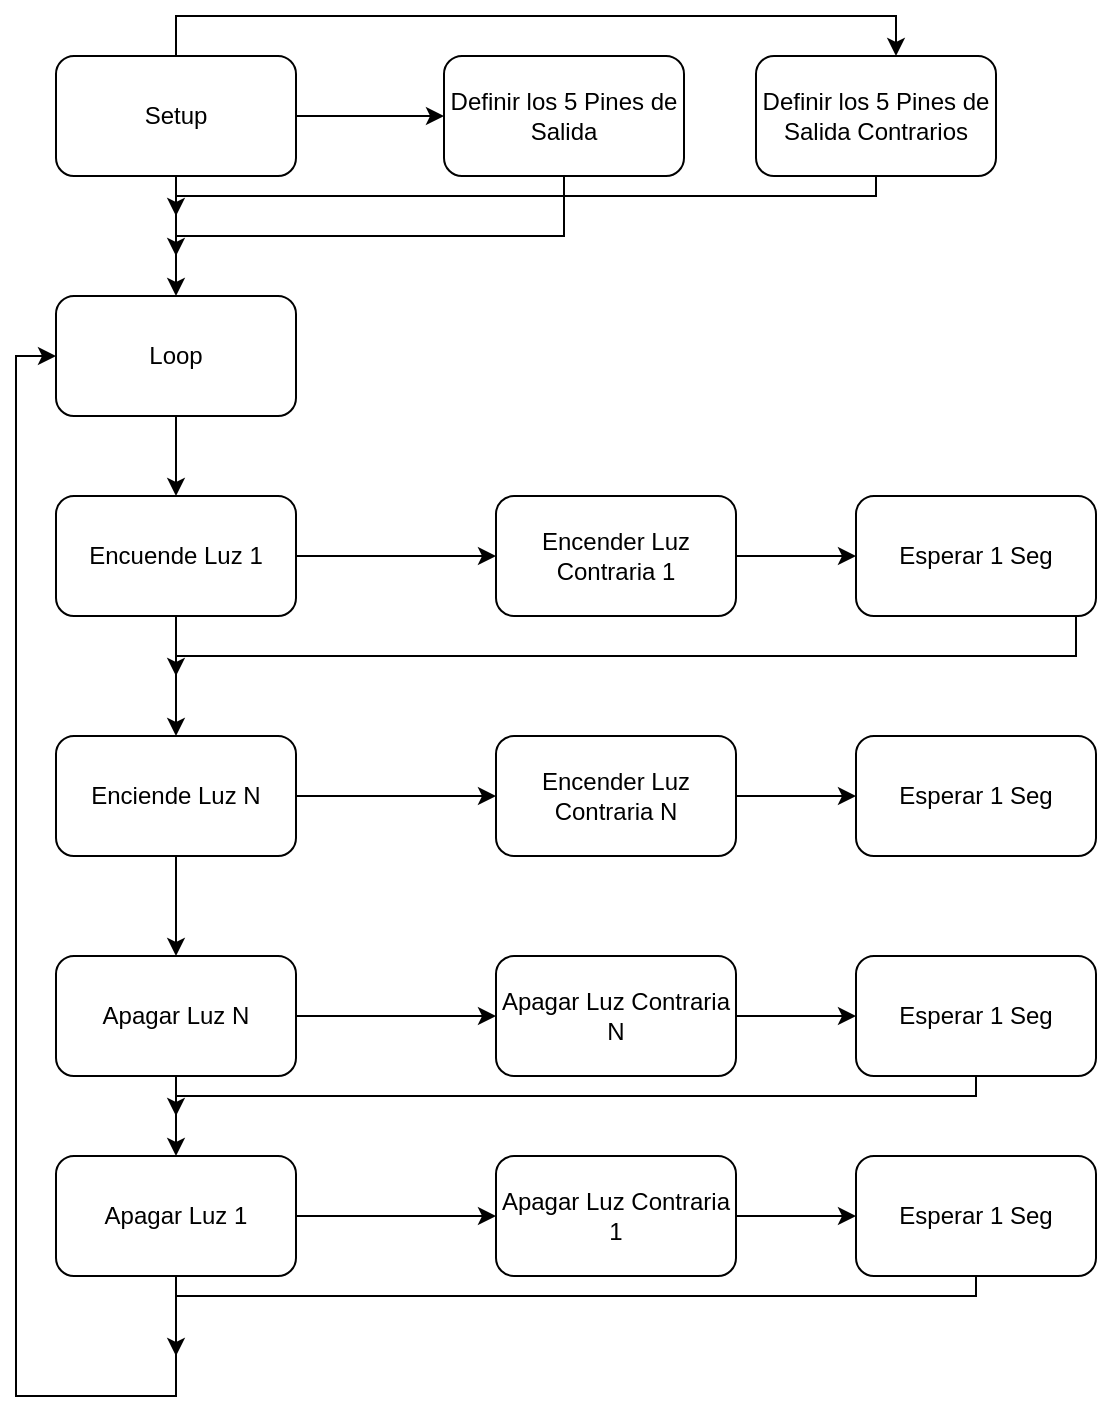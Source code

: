 <mxfile version="13.7.3" type="github">
  <diagram id="C5RBs43oDa-KdzZeNtuy" name="Page-1">
    <mxGraphModel dx="964" dy="539" grid="1" gridSize="10" guides="1" tooltips="1" connect="1" arrows="1" fold="1" page="1" pageScale="1" pageWidth="827" pageHeight="1169" math="0" shadow="0">
      <root>
        <mxCell id="WIyWlLk6GJQsqaUBKTNV-0" />
        <mxCell id="WIyWlLk6GJQsqaUBKTNV-1" parent="WIyWlLk6GJQsqaUBKTNV-0" />
        <mxCell id="ofnAAwdWkIzKOTX4O_Up-4" style="edgeStyle=orthogonalEdgeStyle;rounded=0;orthogonalLoop=1;jettySize=auto;html=1;entryX=0.5;entryY=0;entryDx=0;entryDy=0;" edge="1" parent="WIyWlLk6GJQsqaUBKTNV-1" source="ofnAAwdWkIzKOTX4O_Up-0" target="ofnAAwdWkIzKOTX4O_Up-2">
          <mxGeometry relative="1" as="geometry" />
        </mxCell>
        <mxCell id="ofnAAwdWkIzKOTX4O_Up-24" style="edgeStyle=orthogonalEdgeStyle;rounded=0;orthogonalLoop=1;jettySize=auto;html=1;" edge="1" parent="WIyWlLk6GJQsqaUBKTNV-1" source="ofnAAwdWkIzKOTX4O_Up-0" target="ofnAAwdWkIzKOTX4O_Up-23">
          <mxGeometry relative="1" as="geometry" />
        </mxCell>
        <mxCell id="ofnAAwdWkIzKOTX4O_Up-40" style="edgeStyle=orthogonalEdgeStyle;rounded=0;orthogonalLoop=1;jettySize=auto;html=1;" edge="1" parent="WIyWlLk6GJQsqaUBKTNV-1" source="ofnAAwdWkIzKOTX4O_Up-0" target="ofnAAwdWkIzKOTX4O_Up-41">
          <mxGeometry relative="1" as="geometry">
            <mxPoint x="610" y="60" as="targetPoint" />
            <Array as="points">
              <mxPoint x="160" y="20" />
              <mxPoint x="520" y="20" />
            </Array>
          </mxGeometry>
        </mxCell>
        <mxCell id="ofnAAwdWkIzKOTX4O_Up-0" value="Setup" style="rounded=1;whiteSpace=wrap;html=1;" vertex="1" parent="WIyWlLk6GJQsqaUBKTNV-1">
          <mxGeometry x="100" y="40" width="120" height="60" as="geometry" />
        </mxCell>
        <mxCell id="ofnAAwdWkIzKOTX4O_Up-6" style="edgeStyle=orthogonalEdgeStyle;rounded=0;orthogonalLoop=1;jettySize=auto;html=1;" edge="1" parent="WIyWlLk6GJQsqaUBKTNV-1" source="ofnAAwdWkIzKOTX4O_Up-1" target="ofnAAwdWkIzKOTX4O_Up-3">
          <mxGeometry relative="1" as="geometry" />
        </mxCell>
        <mxCell id="ofnAAwdWkIzKOTX4O_Up-8" style="edgeStyle=orthogonalEdgeStyle;rounded=0;orthogonalLoop=1;jettySize=auto;html=1;entryX=0;entryY=0.5;entryDx=0;entryDy=0;" edge="1" parent="WIyWlLk6GJQsqaUBKTNV-1" source="ofnAAwdWkIzKOTX4O_Up-1" target="ofnAAwdWkIzKOTX4O_Up-30">
          <mxGeometry relative="1" as="geometry">
            <mxPoint x="300" y="290" as="targetPoint" />
            <Array as="points" />
          </mxGeometry>
        </mxCell>
        <mxCell id="ofnAAwdWkIzKOTX4O_Up-1" value="Encuende Luz 1" style="rounded=1;whiteSpace=wrap;html=1;" vertex="1" parent="WIyWlLk6GJQsqaUBKTNV-1">
          <mxGeometry x="100" y="260" width="120" height="60" as="geometry" />
        </mxCell>
        <mxCell id="ofnAAwdWkIzKOTX4O_Up-5" style="edgeStyle=orthogonalEdgeStyle;rounded=0;orthogonalLoop=1;jettySize=auto;html=1;entryX=0.5;entryY=0;entryDx=0;entryDy=0;" edge="1" parent="WIyWlLk6GJQsqaUBKTNV-1" source="ofnAAwdWkIzKOTX4O_Up-2" target="ofnAAwdWkIzKOTX4O_Up-1">
          <mxGeometry relative="1" as="geometry" />
        </mxCell>
        <mxCell id="ofnAAwdWkIzKOTX4O_Up-2" value="Loop" style="rounded=1;whiteSpace=wrap;html=1;" vertex="1" parent="WIyWlLk6GJQsqaUBKTNV-1">
          <mxGeometry x="100" y="160" width="120" height="60" as="geometry" />
        </mxCell>
        <mxCell id="ofnAAwdWkIzKOTX4O_Up-11" style="edgeStyle=orthogonalEdgeStyle;rounded=0;orthogonalLoop=1;jettySize=auto;html=1;entryX=0;entryY=0.5;entryDx=0;entryDy=0;" edge="1" parent="WIyWlLk6GJQsqaUBKTNV-1" source="ofnAAwdWkIzKOTX4O_Up-3" target="ofnAAwdWkIzKOTX4O_Up-33">
          <mxGeometry relative="1" as="geometry">
            <mxPoint x="320" y="410" as="targetPoint" />
          </mxGeometry>
        </mxCell>
        <mxCell id="ofnAAwdWkIzKOTX4O_Up-14" style="edgeStyle=orthogonalEdgeStyle;rounded=0;orthogonalLoop=1;jettySize=auto;html=1;" edge="1" parent="WIyWlLk6GJQsqaUBKTNV-1" source="ofnAAwdWkIzKOTX4O_Up-3" target="ofnAAwdWkIzKOTX4O_Up-13">
          <mxGeometry relative="1" as="geometry" />
        </mxCell>
        <mxCell id="ofnAAwdWkIzKOTX4O_Up-3" value="Enciende Luz N" style="rounded=1;whiteSpace=wrap;html=1;" vertex="1" parent="WIyWlLk6GJQsqaUBKTNV-1">
          <mxGeometry x="100" y="380" width="120" height="60" as="geometry" />
        </mxCell>
        <mxCell id="ofnAAwdWkIzKOTX4O_Up-9" style="edgeStyle=orthogonalEdgeStyle;rounded=0;orthogonalLoop=1;jettySize=auto;html=1;" edge="1" parent="WIyWlLk6GJQsqaUBKTNV-1" source="ofnAAwdWkIzKOTX4O_Up-7">
          <mxGeometry relative="1" as="geometry">
            <mxPoint x="160" y="350" as="targetPoint" />
            <Array as="points">
              <mxPoint x="610" y="340" />
              <mxPoint x="160" y="340" />
            </Array>
          </mxGeometry>
        </mxCell>
        <mxCell id="ofnAAwdWkIzKOTX4O_Up-7" value="Esperar 1 Seg" style="rounded=1;whiteSpace=wrap;html=1;" vertex="1" parent="WIyWlLk6GJQsqaUBKTNV-1">
          <mxGeometry x="500" y="260" width="120" height="60" as="geometry" />
        </mxCell>
        <mxCell id="ofnAAwdWkIzKOTX4O_Up-10" value="Esperar 1 Seg" style="rounded=1;whiteSpace=wrap;html=1;" vertex="1" parent="WIyWlLk6GJQsqaUBKTNV-1">
          <mxGeometry x="500" y="380" width="120" height="60" as="geometry" />
        </mxCell>
        <mxCell id="ofnAAwdWkIzKOTX4O_Up-18" style="edgeStyle=orthogonalEdgeStyle;rounded=0;orthogonalLoop=1;jettySize=auto;html=1;" edge="1" parent="WIyWlLk6GJQsqaUBKTNV-1" source="ofnAAwdWkIzKOTX4O_Up-13" target="ofnAAwdWkIzKOTX4O_Up-35">
          <mxGeometry relative="1" as="geometry">
            <mxPoint x="300" y="520" as="targetPoint" />
          </mxGeometry>
        </mxCell>
        <mxCell id="ofnAAwdWkIzKOTX4O_Up-19" style="edgeStyle=orthogonalEdgeStyle;rounded=0;orthogonalLoop=1;jettySize=auto;html=1;entryX=0.5;entryY=0;entryDx=0;entryDy=0;" edge="1" parent="WIyWlLk6GJQsqaUBKTNV-1" source="ofnAAwdWkIzKOTX4O_Up-13" target="ofnAAwdWkIzKOTX4O_Up-15">
          <mxGeometry relative="1" as="geometry" />
        </mxCell>
        <mxCell id="ofnAAwdWkIzKOTX4O_Up-13" value="Apagar Luz N" style="rounded=1;whiteSpace=wrap;html=1;" vertex="1" parent="WIyWlLk6GJQsqaUBKTNV-1">
          <mxGeometry x="100" y="490" width="120" height="60" as="geometry" />
        </mxCell>
        <mxCell id="ofnAAwdWkIzKOTX4O_Up-21" style="edgeStyle=orthogonalEdgeStyle;rounded=0;orthogonalLoop=1;jettySize=auto;html=1;" edge="1" parent="WIyWlLk6GJQsqaUBKTNV-1" source="ofnAAwdWkIzKOTX4O_Up-15">
          <mxGeometry relative="1" as="geometry">
            <mxPoint x="320" y="620" as="targetPoint" />
          </mxGeometry>
        </mxCell>
        <mxCell id="ofnAAwdWkIzKOTX4O_Up-22" style="edgeStyle=orthogonalEdgeStyle;rounded=0;orthogonalLoop=1;jettySize=auto;html=1;entryX=0;entryY=0.5;entryDx=0;entryDy=0;exitX=0.5;exitY=1;exitDx=0;exitDy=0;" edge="1" parent="WIyWlLk6GJQsqaUBKTNV-1" source="ofnAAwdWkIzKOTX4O_Up-15" target="ofnAAwdWkIzKOTX4O_Up-2">
          <mxGeometry relative="1" as="geometry">
            <Array as="points">
              <mxPoint x="160" y="710" />
              <mxPoint x="80" y="710" />
              <mxPoint x="80" y="190" />
            </Array>
          </mxGeometry>
        </mxCell>
        <mxCell id="ofnAAwdWkIzKOTX4O_Up-15" value="Apagar Luz 1" style="rounded=1;whiteSpace=wrap;html=1;" vertex="1" parent="WIyWlLk6GJQsqaUBKTNV-1">
          <mxGeometry x="100" y="590" width="120" height="60" as="geometry" />
        </mxCell>
        <mxCell id="ofnAAwdWkIzKOTX4O_Up-20" style="edgeStyle=orthogonalEdgeStyle;rounded=0;orthogonalLoop=1;jettySize=auto;html=1;" edge="1" parent="WIyWlLk6GJQsqaUBKTNV-1" source="ofnAAwdWkIzKOTX4O_Up-16">
          <mxGeometry relative="1" as="geometry">
            <mxPoint x="160" y="570" as="targetPoint" />
            <Array as="points">
              <mxPoint x="560" y="560" />
              <mxPoint x="160" y="560" />
            </Array>
          </mxGeometry>
        </mxCell>
        <mxCell id="ofnAAwdWkIzKOTX4O_Up-16" value="Esperar 1 Seg" style="rounded=1;whiteSpace=wrap;html=1;" vertex="1" parent="WIyWlLk6GJQsqaUBKTNV-1">
          <mxGeometry x="500" y="490" width="120" height="60" as="geometry" />
        </mxCell>
        <mxCell id="ofnAAwdWkIzKOTX4O_Up-29" style="edgeStyle=orthogonalEdgeStyle;rounded=0;orthogonalLoop=1;jettySize=auto;html=1;" edge="1" parent="WIyWlLk6GJQsqaUBKTNV-1" source="ofnAAwdWkIzKOTX4O_Up-17">
          <mxGeometry relative="1" as="geometry">
            <mxPoint x="160" y="690" as="targetPoint" />
            <Array as="points">
              <mxPoint x="560" y="660" />
              <mxPoint x="160" y="660" />
            </Array>
          </mxGeometry>
        </mxCell>
        <mxCell id="ofnAAwdWkIzKOTX4O_Up-17" value="Esperar 1 Seg" style="rounded=1;whiteSpace=wrap;html=1;" vertex="1" parent="WIyWlLk6GJQsqaUBKTNV-1">
          <mxGeometry x="500" y="590" width="120" height="60" as="geometry" />
        </mxCell>
        <mxCell id="ofnAAwdWkIzKOTX4O_Up-25" style="edgeStyle=orthogonalEdgeStyle;rounded=0;orthogonalLoop=1;jettySize=auto;html=1;" edge="1" parent="WIyWlLk6GJQsqaUBKTNV-1" source="ofnAAwdWkIzKOTX4O_Up-23">
          <mxGeometry relative="1" as="geometry">
            <mxPoint x="160" y="140" as="targetPoint" />
            <Array as="points">
              <mxPoint x="354" y="130" />
              <mxPoint x="160" y="130" />
            </Array>
          </mxGeometry>
        </mxCell>
        <mxCell id="ofnAAwdWkIzKOTX4O_Up-23" value="Definir los 5 Pines de Salida" style="rounded=1;whiteSpace=wrap;html=1;" vertex="1" parent="WIyWlLk6GJQsqaUBKTNV-1">
          <mxGeometry x="294" y="40" width="120" height="60" as="geometry" />
        </mxCell>
        <mxCell id="ofnAAwdWkIzKOTX4O_Up-32" style="edgeStyle=orthogonalEdgeStyle;rounded=0;orthogonalLoop=1;jettySize=auto;html=1;entryX=0;entryY=0.5;entryDx=0;entryDy=0;" edge="1" parent="WIyWlLk6GJQsqaUBKTNV-1" source="ofnAAwdWkIzKOTX4O_Up-30" target="ofnAAwdWkIzKOTX4O_Up-7">
          <mxGeometry relative="1" as="geometry" />
        </mxCell>
        <mxCell id="ofnAAwdWkIzKOTX4O_Up-30" value="Encender Luz Contraria 1" style="rounded=1;whiteSpace=wrap;html=1;" vertex="1" parent="WIyWlLk6GJQsqaUBKTNV-1">
          <mxGeometry x="320" y="260" width="120" height="60" as="geometry" />
        </mxCell>
        <mxCell id="ofnAAwdWkIzKOTX4O_Up-34" style="edgeStyle=orthogonalEdgeStyle;rounded=0;orthogonalLoop=1;jettySize=auto;html=1;" edge="1" parent="WIyWlLk6GJQsqaUBKTNV-1" source="ofnAAwdWkIzKOTX4O_Up-33" target="ofnAAwdWkIzKOTX4O_Up-10">
          <mxGeometry relative="1" as="geometry" />
        </mxCell>
        <mxCell id="ofnAAwdWkIzKOTX4O_Up-33" value="Encender Luz Contraria N" style="rounded=1;whiteSpace=wrap;html=1;" vertex="1" parent="WIyWlLk6GJQsqaUBKTNV-1">
          <mxGeometry x="320" y="380" width="120" height="60" as="geometry" />
        </mxCell>
        <mxCell id="ofnAAwdWkIzKOTX4O_Up-36" style="edgeStyle=orthogonalEdgeStyle;rounded=0;orthogonalLoop=1;jettySize=auto;html=1;" edge="1" parent="WIyWlLk6GJQsqaUBKTNV-1" source="ofnAAwdWkIzKOTX4O_Up-35" target="ofnAAwdWkIzKOTX4O_Up-16">
          <mxGeometry relative="1" as="geometry" />
        </mxCell>
        <mxCell id="ofnAAwdWkIzKOTX4O_Up-35" value="Apagar Luz Contraria&lt;br&gt;N" style="rounded=1;whiteSpace=wrap;html=1;" vertex="1" parent="WIyWlLk6GJQsqaUBKTNV-1">
          <mxGeometry x="320" y="490" width="120" height="60" as="geometry" />
        </mxCell>
        <mxCell id="ofnAAwdWkIzKOTX4O_Up-39" style="edgeStyle=orthogonalEdgeStyle;rounded=0;orthogonalLoop=1;jettySize=auto;html=1;entryX=0;entryY=0.5;entryDx=0;entryDy=0;" edge="1" parent="WIyWlLk6GJQsqaUBKTNV-1" source="ofnAAwdWkIzKOTX4O_Up-38" target="ofnAAwdWkIzKOTX4O_Up-17">
          <mxGeometry relative="1" as="geometry" />
        </mxCell>
        <mxCell id="ofnAAwdWkIzKOTX4O_Up-38" value="Apagar Luz Contraria&lt;br&gt;1" style="rounded=1;whiteSpace=wrap;html=1;" vertex="1" parent="WIyWlLk6GJQsqaUBKTNV-1">
          <mxGeometry x="320" y="590" width="120" height="60" as="geometry" />
        </mxCell>
        <mxCell id="ofnAAwdWkIzKOTX4O_Up-42" style="edgeStyle=orthogonalEdgeStyle;rounded=0;orthogonalLoop=1;jettySize=auto;html=1;" edge="1" parent="WIyWlLk6GJQsqaUBKTNV-1" source="ofnAAwdWkIzKOTX4O_Up-41">
          <mxGeometry relative="1" as="geometry">
            <mxPoint x="160" y="120" as="targetPoint" />
            <Array as="points">
              <mxPoint x="510" y="110" />
              <mxPoint x="160" y="110" />
            </Array>
          </mxGeometry>
        </mxCell>
        <mxCell id="ofnAAwdWkIzKOTX4O_Up-41" value="Definir los 5 Pines de Salida Contrarios" style="rounded=1;whiteSpace=wrap;html=1;" vertex="1" parent="WIyWlLk6GJQsqaUBKTNV-1">
          <mxGeometry x="450" y="40" width="120" height="60" as="geometry" />
        </mxCell>
      </root>
    </mxGraphModel>
  </diagram>
</mxfile>
